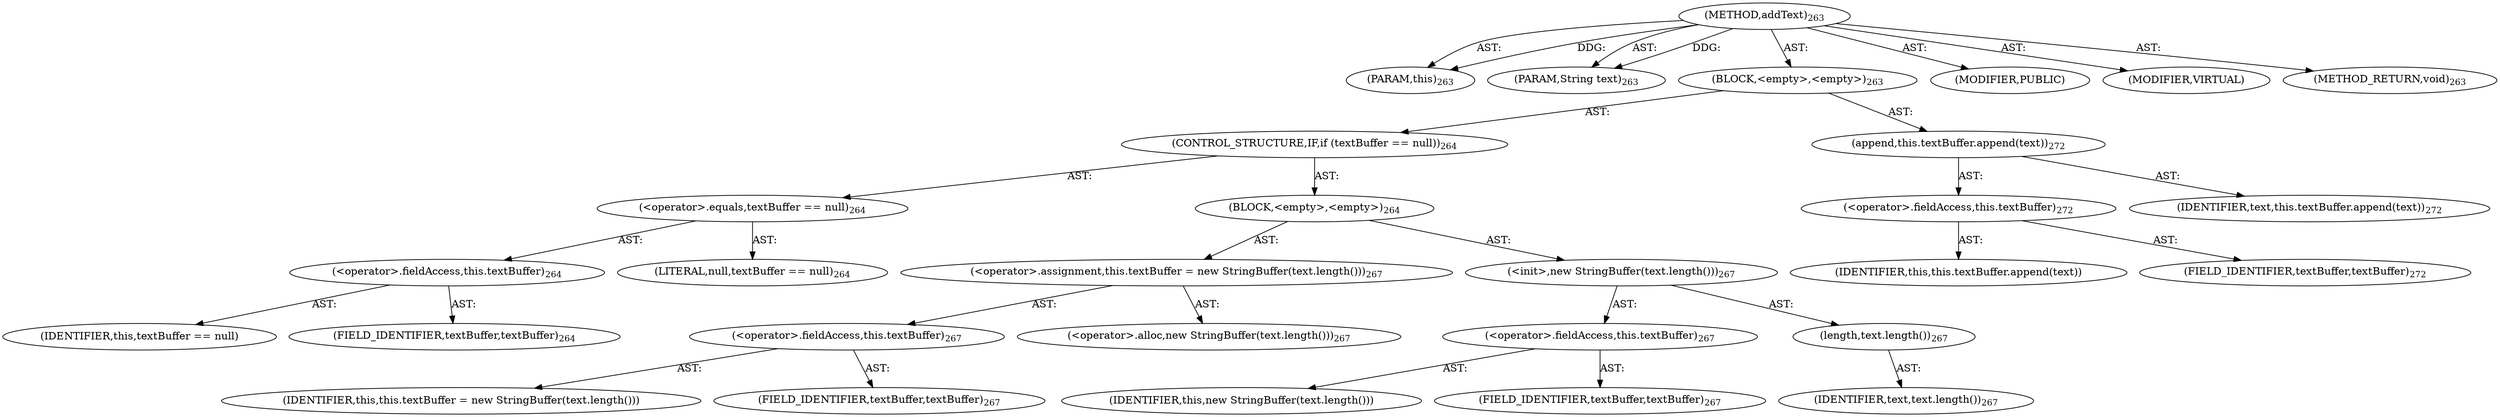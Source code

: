 digraph "addText" {  
"111669149705" [label = <(METHOD,addText)<SUB>263</SUB>> ]
"115964117027" [label = <(PARAM,this)<SUB>263</SUB>> ]
"115964117028" [label = <(PARAM,String text)<SUB>263</SUB>> ]
"25769803787" [label = <(BLOCK,&lt;empty&gt;,&lt;empty&gt;)<SUB>263</SUB>> ]
"47244640258" [label = <(CONTROL_STRUCTURE,IF,if (textBuffer == null))<SUB>264</SUB>> ]
"30064771105" [label = <(&lt;operator&gt;.equals,textBuffer == null)<SUB>264</SUB>> ]
"30064771106" [label = <(&lt;operator&gt;.fieldAccess,this.textBuffer)<SUB>264</SUB>> ]
"68719476802" [label = <(IDENTIFIER,this,textBuffer == null)> ]
"55834574862" [label = <(FIELD_IDENTIFIER,textBuffer,textBuffer)<SUB>264</SUB>> ]
"90194313218" [label = <(LITERAL,null,textBuffer == null)<SUB>264</SUB>> ]
"25769803788" [label = <(BLOCK,&lt;empty&gt;,&lt;empty&gt;)<SUB>264</SUB>> ]
"30064771107" [label = <(&lt;operator&gt;.assignment,this.textBuffer = new StringBuffer(text.length()))<SUB>267</SUB>> ]
"30064771108" [label = <(&lt;operator&gt;.fieldAccess,this.textBuffer)<SUB>267</SUB>> ]
"68719476803" [label = <(IDENTIFIER,this,this.textBuffer = new StringBuffer(text.length()))> ]
"55834574863" [label = <(FIELD_IDENTIFIER,textBuffer,textBuffer)<SUB>267</SUB>> ]
"30064771109" [label = <(&lt;operator&gt;.alloc,new StringBuffer(text.length()))<SUB>267</SUB>> ]
"30064771110" [label = <(&lt;init&gt;,new StringBuffer(text.length()))<SUB>267</SUB>> ]
"30064771111" [label = <(&lt;operator&gt;.fieldAccess,this.textBuffer)<SUB>267</SUB>> ]
"68719476804" [label = <(IDENTIFIER,this,new StringBuffer(text.length()))> ]
"55834574864" [label = <(FIELD_IDENTIFIER,textBuffer,textBuffer)<SUB>267</SUB>> ]
"30064771112" [label = <(length,text.length())<SUB>267</SUB>> ]
"68719476805" [label = <(IDENTIFIER,text,text.length())<SUB>267</SUB>> ]
"30064771113" [label = <(append,this.textBuffer.append(text))<SUB>272</SUB>> ]
"30064771114" [label = <(&lt;operator&gt;.fieldAccess,this.textBuffer)<SUB>272</SUB>> ]
"68719476806" [label = <(IDENTIFIER,this,this.textBuffer.append(text))> ]
"55834574865" [label = <(FIELD_IDENTIFIER,textBuffer,textBuffer)<SUB>272</SUB>> ]
"68719476807" [label = <(IDENTIFIER,text,this.textBuffer.append(text))<SUB>272</SUB>> ]
"133143986212" [label = <(MODIFIER,PUBLIC)> ]
"133143986213" [label = <(MODIFIER,VIRTUAL)> ]
"128849018889" [label = <(METHOD_RETURN,void)<SUB>263</SUB>> ]
  "111669149705" -> "115964117027"  [ label = "AST: "] 
  "111669149705" -> "115964117028"  [ label = "AST: "] 
  "111669149705" -> "25769803787"  [ label = "AST: "] 
  "111669149705" -> "133143986212"  [ label = "AST: "] 
  "111669149705" -> "133143986213"  [ label = "AST: "] 
  "111669149705" -> "128849018889"  [ label = "AST: "] 
  "25769803787" -> "47244640258"  [ label = "AST: "] 
  "25769803787" -> "30064771113"  [ label = "AST: "] 
  "47244640258" -> "30064771105"  [ label = "AST: "] 
  "47244640258" -> "25769803788"  [ label = "AST: "] 
  "30064771105" -> "30064771106"  [ label = "AST: "] 
  "30064771105" -> "90194313218"  [ label = "AST: "] 
  "30064771106" -> "68719476802"  [ label = "AST: "] 
  "30064771106" -> "55834574862"  [ label = "AST: "] 
  "25769803788" -> "30064771107"  [ label = "AST: "] 
  "25769803788" -> "30064771110"  [ label = "AST: "] 
  "30064771107" -> "30064771108"  [ label = "AST: "] 
  "30064771107" -> "30064771109"  [ label = "AST: "] 
  "30064771108" -> "68719476803"  [ label = "AST: "] 
  "30064771108" -> "55834574863"  [ label = "AST: "] 
  "30064771110" -> "30064771111"  [ label = "AST: "] 
  "30064771110" -> "30064771112"  [ label = "AST: "] 
  "30064771111" -> "68719476804"  [ label = "AST: "] 
  "30064771111" -> "55834574864"  [ label = "AST: "] 
  "30064771112" -> "68719476805"  [ label = "AST: "] 
  "30064771113" -> "30064771114"  [ label = "AST: "] 
  "30064771113" -> "68719476807"  [ label = "AST: "] 
  "30064771114" -> "68719476806"  [ label = "AST: "] 
  "30064771114" -> "55834574865"  [ label = "AST: "] 
  "111669149705" -> "115964117027"  [ label = "DDG: "] 
  "111669149705" -> "115964117028"  [ label = "DDG: "] 
}
